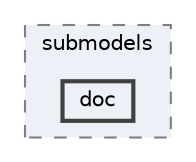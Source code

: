 digraph "src/thermophysicalModels/radiation/submodels/doc"
{
 // LATEX_PDF_SIZE
  bgcolor="transparent";
  edge [fontname=Helvetica,fontsize=10,labelfontname=Helvetica,labelfontsize=10];
  node [fontname=Helvetica,fontsize=10,shape=box,height=0.2,width=0.4];
  compound=true
  subgraph clusterdir_e8719ccd60760366888bb431a21ef811 {
    graph [ bgcolor="#edf0f7", pencolor="grey50", label="submodels", fontname=Helvetica,fontsize=10 style="filled,dashed", URL="dir_e8719ccd60760366888bb431a21ef811.html",tooltip=""]
  dir_e15fb90201366a81fd9e45e9290c7bbc [label="doc", fillcolor="#edf0f7", color="grey25", style="filled,bold", URL="dir_e15fb90201366a81fd9e45e9290c7bbc.html",tooltip=""];
  }
}
